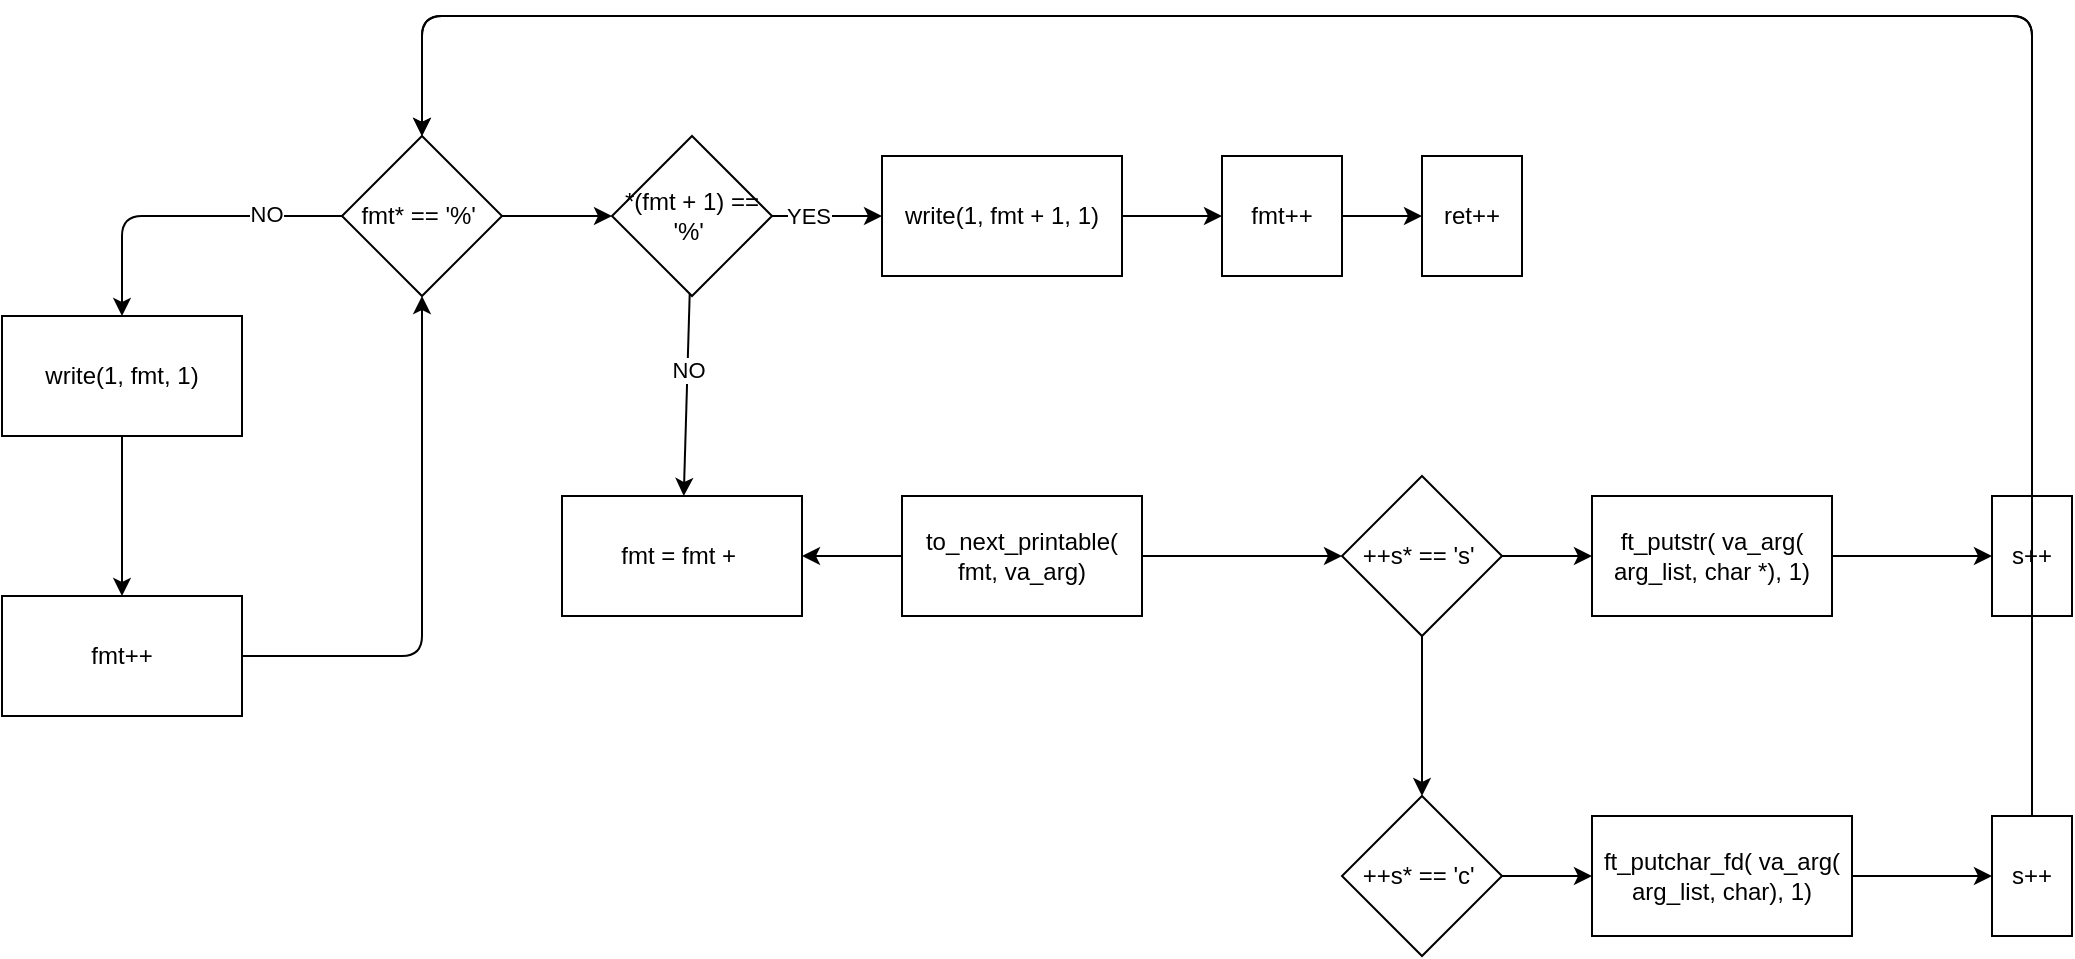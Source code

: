 <mxfile>
    <diagram id="rWEQhuR0PEtZAmCdu0MI" name="Page-1">
        <mxGraphModel dx="1016" dy="500" grid="1" gridSize="10" guides="1" tooltips="1" connect="1" arrows="1" fold="1" page="1" pageScale="1" pageWidth="850" pageHeight="1100" math="0" shadow="0">
            <root>
                <mxCell id="0"/>
                <mxCell id="1" parent="0"/>
                <mxCell id="5" value="" style="edgeStyle=none;html=1;entryX=0.5;entryY=0;entryDx=0;entryDy=0;exitX=0;exitY=0.5;exitDx=0;exitDy=0;" edge="1" parent="1" source="2" target="4">
                    <mxGeometry relative="1" as="geometry">
                        <Array as="points">
                            <mxPoint x="140" y="160"/>
                        </Array>
                    </mxGeometry>
                </mxCell>
                <mxCell id="41" value="NO" style="edgeLabel;html=1;align=center;verticalAlign=middle;resizable=0;points=[];" vertex="1" connectable="0" parent="5">
                    <mxGeometry x="-0.525" y="-1" relative="1" as="geometry">
                        <mxPoint as="offset"/>
                    </mxGeometry>
                </mxCell>
                <mxCell id="34" value="" style="edgeStyle=none;html=1;" edge="1" parent="1" source="2" target="33">
                    <mxGeometry relative="1" as="geometry"/>
                </mxCell>
                <mxCell id="2" value="fmt* == '%'&amp;nbsp;" style="rhombus;whiteSpace=wrap;html=1;" vertex="1" parent="1">
                    <mxGeometry x="250" y="120" width="80" height="80" as="geometry"/>
                </mxCell>
                <mxCell id="7" value="" style="edgeStyle=none;html=1;" edge="1" parent="1" source="4" target="6">
                    <mxGeometry relative="1" as="geometry"/>
                </mxCell>
                <mxCell id="4" value="write(1, fmt, 1)" style="whiteSpace=wrap;html=1;" vertex="1" parent="1">
                    <mxGeometry x="80" y="210" width="120" height="60" as="geometry"/>
                </mxCell>
                <mxCell id="6" value="fmt++" style="whiteSpace=wrap;html=1;" vertex="1" parent="1">
                    <mxGeometry x="80" y="350" width="120" height="60" as="geometry"/>
                </mxCell>
                <mxCell id="8" value="" style="endArrow=classic;html=1;" edge="1" parent="1" source="6" target="2">
                    <mxGeometry width="50" height="50" relative="1" as="geometry">
                        <mxPoint x="390" y="320" as="sourcePoint"/>
                        <mxPoint x="440" y="270" as="targetPoint"/>
                        <Array as="points">
                            <mxPoint x="290" y="380"/>
                        </Array>
                    </mxGeometry>
                </mxCell>
                <mxCell id="12" value="" style="edgeStyle=none;html=1;" edge="1" parent="1" source="9" target="11">
                    <mxGeometry relative="1" as="geometry"/>
                </mxCell>
                <mxCell id="17" value="" style="edgeStyle=none;html=1;" edge="1" parent="1" source="9" target="16">
                    <mxGeometry relative="1" as="geometry"/>
                </mxCell>
                <mxCell id="9" value="++s* == 's'&amp;nbsp;" style="rhombus;whiteSpace=wrap;html=1;" vertex="1" parent="1">
                    <mxGeometry x="750" y="290" width="80" height="80" as="geometry"/>
                </mxCell>
                <mxCell id="14" value="" style="edgeStyle=none;html=1;" edge="1" parent="1" source="11" target="13">
                    <mxGeometry relative="1" as="geometry"/>
                </mxCell>
                <mxCell id="11" value="ft_putstr( va_arg( arg_list, char *), 1)" style="whiteSpace=wrap;html=1;" vertex="1" parent="1">
                    <mxGeometry x="875" y="300" width="120" height="60" as="geometry"/>
                </mxCell>
                <mxCell id="15" style="edgeStyle=none;html=1;entryX=0.5;entryY=0;entryDx=0;entryDy=0;" edge="1" parent="1" source="13" target="2">
                    <mxGeometry relative="1" as="geometry">
                        <Array as="points">
                            <mxPoint x="1095" y="60"/>
                            <mxPoint x="290" y="60"/>
                        </Array>
                    </mxGeometry>
                </mxCell>
                <mxCell id="13" value="s++" style="whiteSpace=wrap;html=1;" vertex="1" parent="1">
                    <mxGeometry x="1075" y="300" width="40" height="60" as="geometry"/>
                </mxCell>
                <mxCell id="19" value="" style="edgeStyle=none;html=1;" edge="1" parent="1" source="16" target="18">
                    <mxGeometry relative="1" as="geometry"/>
                </mxCell>
                <mxCell id="16" value="++s* == 'c'&amp;nbsp;" style="rhombus;whiteSpace=wrap;html=1;" vertex="1" parent="1">
                    <mxGeometry x="750" y="450" width="80" height="80" as="geometry"/>
                </mxCell>
                <mxCell id="23" style="edgeStyle=none;html=1;exitX=1;exitY=0.5;exitDx=0;exitDy=0;" edge="1" parent="1" source="18" target="22">
                    <mxGeometry relative="1" as="geometry"/>
                </mxCell>
                <mxCell id="18" value="ft_putchar_fd( va_arg( arg_list, char), 1)" style="whiteSpace=wrap;html=1;" vertex="1" parent="1">
                    <mxGeometry x="875" y="460" width="130" height="60" as="geometry"/>
                </mxCell>
                <mxCell id="24" style="edgeStyle=none;html=1;entryX=0.5;entryY=0;entryDx=0;entryDy=0;" edge="1" parent="1" source="22" target="2">
                    <mxGeometry relative="1" as="geometry">
                        <Array as="points">
                            <mxPoint x="1095" y="60"/>
                            <mxPoint x="290" y="60"/>
                        </Array>
                    </mxGeometry>
                </mxCell>
                <mxCell id="22" value="s++" style="whiteSpace=wrap;html=1;" vertex="1" parent="1">
                    <mxGeometry x="1075" y="460" width="40" height="60" as="geometry"/>
                </mxCell>
                <mxCell id="30" value="" style="edgeStyle=none;html=1;" edge="1" parent="1" source="27" target="29">
                    <mxGeometry relative="1" as="geometry"/>
                </mxCell>
                <mxCell id="31" style="edgeStyle=none;html=1;entryX=0;entryY=0.5;entryDx=0;entryDy=0;" edge="1" parent="1" source="27" target="9">
                    <mxGeometry relative="1" as="geometry"/>
                </mxCell>
                <mxCell id="27" value="to_next_printable( fmt, va_arg)" style="whiteSpace=wrap;html=1;" vertex="1" parent="1">
                    <mxGeometry x="530" y="300" width="120" height="60" as="geometry"/>
                </mxCell>
                <mxCell id="29" value="fmt = fmt +&amp;nbsp;" style="rectangle;whiteSpace=wrap;html=1;" vertex="1" parent="1">
                    <mxGeometry x="360" y="300" width="120" height="60" as="geometry"/>
                </mxCell>
                <mxCell id="36" value="" style="edgeStyle=none;html=1;" edge="1" parent="1" source="33" target="35">
                    <mxGeometry relative="1" as="geometry"/>
                </mxCell>
                <mxCell id="42" value="YES" style="edgeLabel;html=1;align=center;verticalAlign=middle;resizable=0;points=[];" vertex="1" connectable="0" parent="36">
                    <mxGeometry x="-0.433" y="-4" relative="1" as="geometry">
                        <mxPoint x="2" y="-4" as="offset"/>
                    </mxGeometry>
                </mxCell>
                <mxCell id="43" style="edgeStyle=none;html=1;" edge="1" parent="1" source="33" target="29">
                    <mxGeometry relative="1" as="geometry"/>
                </mxCell>
                <mxCell id="44" value="NO" style="edgeLabel;html=1;align=center;verticalAlign=middle;resizable=0;points=[];" vertex="1" connectable="0" parent="43">
                    <mxGeometry x="-0.251" relative="1" as="geometry">
                        <mxPoint as="offset"/>
                    </mxGeometry>
                </mxCell>
                <mxCell id="33" value="*(fmt + 1) == '%'&amp;nbsp;" style="rhombus;whiteSpace=wrap;html=1;" vertex="1" parent="1">
                    <mxGeometry x="385" y="120" width="80" height="80" as="geometry"/>
                </mxCell>
                <mxCell id="38" value="" style="edgeStyle=none;html=1;" edge="1" parent="1" source="35" target="37">
                    <mxGeometry relative="1" as="geometry"/>
                </mxCell>
                <mxCell id="35" value="write(1, fmt + 1, 1)" style="whiteSpace=wrap;html=1;" vertex="1" parent="1">
                    <mxGeometry x="520" y="130" width="120" height="60" as="geometry"/>
                </mxCell>
                <mxCell id="40" value="" style="edgeStyle=none;html=1;" edge="1" parent="1" source="37" target="39">
                    <mxGeometry relative="1" as="geometry"/>
                </mxCell>
                <mxCell id="37" value="fmt++" style="whiteSpace=wrap;html=1;" vertex="1" parent="1">
                    <mxGeometry x="690" y="130" width="60" height="60" as="geometry"/>
                </mxCell>
                <mxCell id="39" value="ret++" style="whiteSpace=wrap;html=1;" vertex="1" parent="1">
                    <mxGeometry x="790" y="130" width="50" height="60" as="geometry"/>
                </mxCell>
            </root>
        </mxGraphModel>
    </diagram>
</mxfile>